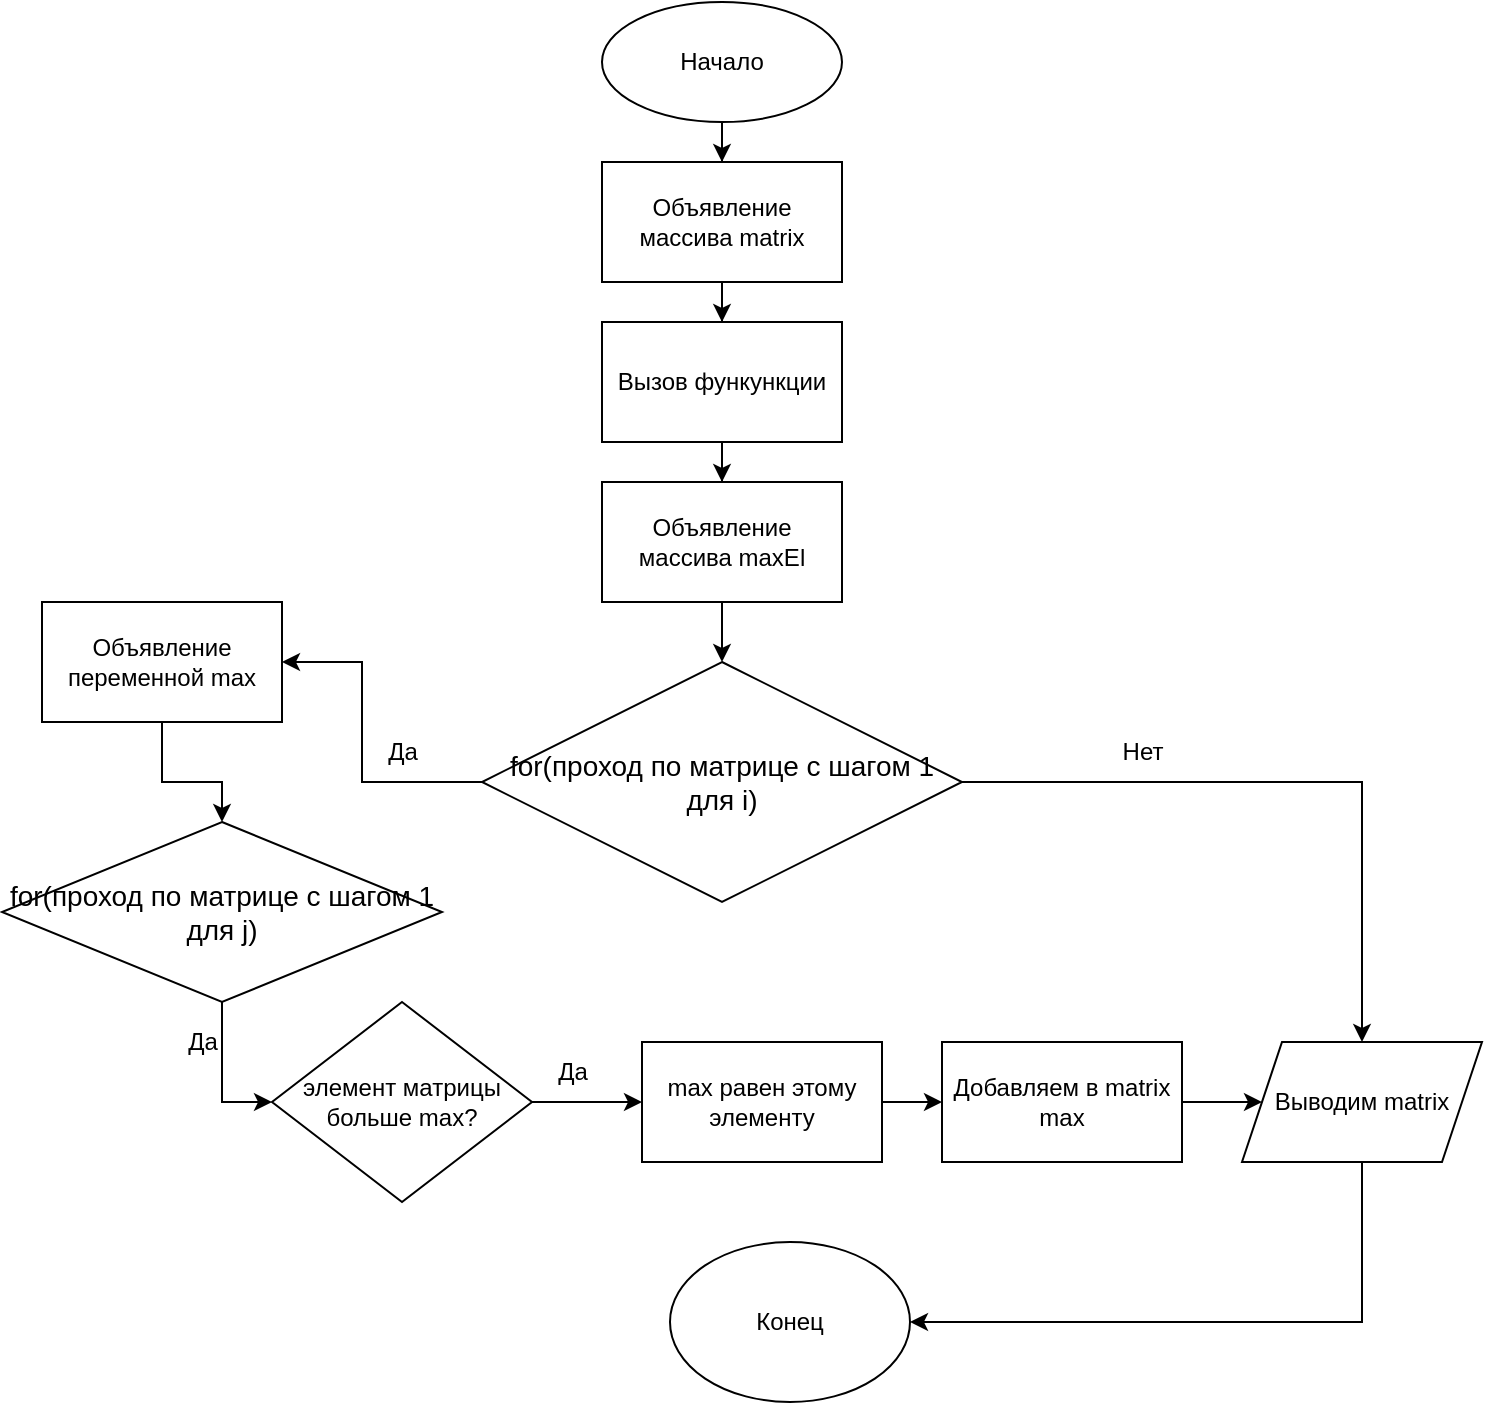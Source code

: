 <mxfile version="24.3.0" type="device">
  <diagram name="Страница — 1" id="xRtBSjoNUeZbobcv-ac9">
    <mxGraphModel dx="1562" dy="845" grid="1" gridSize="10" guides="1" tooltips="1" connect="1" arrows="1" fold="1" page="1" pageScale="1" pageWidth="827" pageHeight="1169" math="0" shadow="0">
      <root>
        <mxCell id="0" />
        <mxCell id="1" parent="0" />
        <mxCell id="_IgkUfCklHSrymLEy4qC-1" value="" style="edgeStyle=orthogonalEdgeStyle;rounded=0;orthogonalLoop=1;jettySize=auto;html=1;" edge="1" parent="1" source="_IgkUfCklHSrymLEy4qC-2" target="_IgkUfCklHSrymLEy4qC-4">
          <mxGeometry relative="1" as="geometry" />
        </mxCell>
        <mxCell id="_IgkUfCklHSrymLEy4qC-2" value="Начало" style="ellipse;whiteSpace=wrap;html=1;" vertex="1" parent="1">
          <mxGeometry x="320" y="50" width="120" height="60" as="geometry" />
        </mxCell>
        <mxCell id="_IgkUfCklHSrymLEy4qC-3" value="" style="edgeStyle=orthogonalEdgeStyle;rounded=0;orthogonalLoop=1;jettySize=auto;html=1;" edge="1" parent="1" source="_IgkUfCklHSrymLEy4qC-4" target="_IgkUfCklHSrymLEy4qC-6">
          <mxGeometry relative="1" as="geometry" />
        </mxCell>
        <mxCell id="_IgkUfCklHSrymLEy4qC-4" value="Объявление массива matrix" style="rounded=0;whiteSpace=wrap;html=1;" vertex="1" parent="1">
          <mxGeometry x="320" y="130" width="120" height="60" as="geometry" />
        </mxCell>
        <mxCell id="_IgkUfCklHSrymLEy4qC-5" value="" style="edgeStyle=orthogonalEdgeStyle;rounded=0;orthogonalLoop=1;jettySize=auto;html=1;" edge="1" parent="1" source="_IgkUfCklHSrymLEy4qC-6" target="_IgkUfCklHSrymLEy4qC-8">
          <mxGeometry relative="1" as="geometry" />
        </mxCell>
        <mxCell id="_IgkUfCklHSrymLEy4qC-6" value="Вызов функункции" style="rounded=0;whiteSpace=wrap;html=1;" vertex="1" parent="1">
          <mxGeometry x="320" y="210" width="120" height="60" as="geometry" />
        </mxCell>
        <mxCell id="_IgkUfCklHSrymLEy4qC-7" value="" style="edgeStyle=orthogonalEdgeStyle;rounded=0;orthogonalLoop=1;jettySize=auto;html=1;" edge="1" parent="1" source="_IgkUfCklHSrymLEy4qC-8" target="_IgkUfCklHSrymLEy4qC-9">
          <mxGeometry relative="1" as="geometry" />
        </mxCell>
        <mxCell id="_IgkUfCklHSrymLEy4qC-8" value="Объявление массива maxEl" style="rounded=0;whiteSpace=wrap;html=1;" vertex="1" parent="1">
          <mxGeometry x="320" y="290" width="120" height="60" as="geometry" />
        </mxCell>
        <mxCell id="_IgkUfCklHSrymLEy4qC-9" value="&lt;span style=&quot;font-size: 14px;&quot;&gt;for(проход по матрице с шагом 1 для i)&lt;/span&gt;" style="rhombus;whiteSpace=wrap;html=1;" vertex="1" parent="1">
          <mxGeometry x="260" y="380" width="240" height="120" as="geometry" />
        </mxCell>
        <mxCell id="_IgkUfCklHSrymLEy4qC-12" value="Да" style="text;html=1;align=center;verticalAlign=middle;resizable=0;points=[];autosize=1;strokeColor=none;fillColor=none;" vertex="1" parent="1">
          <mxGeometry x="200" y="410" width="40" height="30" as="geometry" />
        </mxCell>
        <mxCell id="_IgkUfCklHSrymLEy4qC-13" value="Нет" style="text;html=1;align=center;verticalAlign=middle;resizable=0;points=[];autosize=1;strokeColor=none;fillColor=none;" vertex="1" parent="1">
          <mxGeometry x="570" y="410" width="40" height="30" as="geometry" />
        </mxCell>
        <mxCell id="_IgkUfCklHSrymLEy4qC-15" value="Конец" style="ellipse;whiteSpace=wrap;html=1;" vertex="1" parent="1">
          <mxGeometry x="354" y="670" width="120" height="80" as="geometry" />
        </mxCell>
        <mxCell id="_IgkUfCklHSrymLEy4qC-16" value="&lt;span style=&quot;font-size: 14px;&quot;&gt;for(проход по матрице с шагом 1 для j)&lt;/span&gt;" style="rhombus;whiteSpace=wrap;html=1;" vertex="1" parent="1">
          <mxGeometry x="20" y="460" width="220" height="90" as="geometry" />
        </mxCell>
        <mxCell id="_IgkUfCklHSrymLEy4qC-17" value="" style="endArrow=classic;html=1;rounded=0;exitX=0.5;exitY=1;exitDx=0;exitDy=0;entryX=0;entryY=0.5;entryDx=0;entryDy=0;" edge="1" parent="1" source="_IgkUfCklHSrymLEy4qC-16" target="_IgkUfCklHSrymLEy4qC-37">
          <mxGeometry width="50" height="50" relative="1" as="geometry">
            <mxPoint x="230" y="600" as="sourcePoint" />
            <mxPoint x="140" y="625" as="targetPoint" />
            <Array as="points">
              <mxPoint x="130" y="600" />
            </Array>
          </mxGeometry>
        </mxCell>
        <mxCell id="_IgkUfCklHSrymLEy4qC-18" value="Да" style="text;html=1;align=center;verticalAlign=middle;resizable=0;points=[];autosize=1;strokeColor=none;fillColor=none;" vertex="1" parent="1">
          <mxGeometry x="100" y="555" width="40" height="30" as="geometry" />
        </mxCell>
        <mxCell id="_IgkUfCklHSrymLEy4qC-35" value="Объявление переменной max" style="rounded=0;whiteSpace=wrap;html=1;" vertex="1" parent="1">
          <mxGeometry x="40" y="350" width="120" height="60" as="geometry" />
        </mxCell>
        <mxCell id="_IgkUfCklHSrymLEy4qC-36" value="" style="endArrow=classic;html=1;rounded=0;exitX=0;exitY=0.5;exitDx=0;exitDy=0;entryX=1;entryY=0.5;entryDx=0;entryDy=0;" edge="1" parent="1" source="_IgkUfCklHSrymLEy4qC-9" target="_IgkUfCklHSrymLEy4qC-35">
          <mxGeometry width="50" height="50" relative="1" as="geometry">
            <mxPoint x="190" y="360" as="sourcePoint" />
            <mxPoint x="240" y="310" as="targetPoint" />
            <Array as="points">
              <mxPoint x="200" y="440" />
              <mxPoint x="200" y="380" />
            </Array>
          </mxGeometry>
        </mxCell>
        <mxCell id="_IgkUfCklHSrymLEy4qC-39" value="" style="edgeStyle=orthogonalEdgeStyle;rounded=0;orthogonalLoop=1;jettySize=auto;html=1;" edge="1" parent="1" source="_IgkUfCklHSrymLEy4qC-37" target="_IgkUfCklHSrymLEy4qC-38">
          <mxGeometry relative="1" as="geometry" />
        </mxCell>
        <mxCell id="_IgkUfCklHSrymLEy4qC-37" value="элемент матрицы больше max?" style="rhombus;whiteSpace=wrap;html=1;" vertex="1" parent="1">
          <mxGeometry x="155" y="550" width="130" height="100" as="geometry" />
        </mxCell>
        <mxCell id="_IgkUfCklHSrymLEy4qC-44" value="" style="edgeStyle=orthogonalEdgeStyle;rounded=0;orthogonalLoop=1;jettySize=auto;html=1;" edge="1" parent="1" source="_IgkUfCklHSrymLEy4qC-38" target="_IgkUfCklHSrymLEy4qC-43">
          <mxGeometry relative="1" as="geometry" />
        </mxCell>
        <mxCell id="_IgkUfCklHSrymLEy4qC-38" value="max равен этому элементу" style="rounded=0;whiteSpace=wrap;html=1;" vertex="1" parent="1">
          <mxGeometry x="340" y="570" width="120" height="60" as="geometry" />
        </mxCell>
        <mxCell id="_IgkUfCklHSrymLEy4qC-40" value="" style="endArrow=classic;html=1;rounded=0;exitX=0.5;exitY=1;exitDx=0;exitDy=0;entryX=0.5;entryY=0;entryDx=0;entryDy=0;" edge="1" parent="1" source="_IgkUfCklHSrymLEy4qC-35" target="_IgkUfCklHSrymLEy4qC-16">
          <mxGeometry width="50" height="50" relative="1" as="geometry">
            <mxPoint y="340" as="sourcePoint" />
            <mxPoint x="50" y="290" as="targetPoint" />
            <Array as="points">
              <mxPoint x="100" y="440" />
              <mxPoint x="130" y="440" />
            </Array>
          </mxGeometry>
        </mxCell>
        <mxCell id="_IgkUfCklHSrymLEy4qC-41" value="Да" style="text;html=1;align=center;verticalAlign=middle;resizable=0;points=[];autosize=1;strokeColor=none;fillColor=none;" vertex="1" parent="1">
          <mxGeometry x="285" y="570" width="40" height="30" as="geometry" />
        </mxCell>
        <mxCell id="_IgkUfCklHSrymLEy4qC-47" value="" style="edgeStyle=orthogonalEdgeStyle;rounded=0;orthogonalLoop=1;jettySize=auto;html=1;" edge="1" parent="1" source="_IgkUfCklHSrymLEy4qC-43" target="_IgkUfCklHSrymLEy4qC-46">
          <mxGeometry relative="1" as="geometry" />
        </mxCell>
        <mxCell id="_IgkUfCklHSrymLEy4qC-43" value="Добавляем в matrix max" style="rounded=0;whiteSpace=wrap;html=1;" vertex="1" parent="1">
          <mxGeometry x="490" y="570" width="120" height="60" as="geometry" />
        </mxCell>
        <mxCell id="_IgkUfCklHSrymLEy4qC-46" value="Выводим matrix" style="shape=parallelogram;perimeter=parallelogramPerimeter;whiteSpace=wrap;html=1;fixedSize=1;" vertex="1" parent="1">
          <mxGeometry x="640" y="570" width="120" height="60" as="geometry" />
        </mxCell>
        <mxCell id="_IgkUfCklHSrymLEy4qC-48" value="" style="endArrow=classic;html=1;rounded=0;exitX=1;exitY=0.5;exitDx=0;exitDy=0;entryX=0.5;entryY=0;entryDx=0;entryDy=0;" edge="1" parent="1" source="_IgkUfCklHSrymLEy4qC-9" target="_IgkUfCklHSrymLEy4qC-46">
          <mxGeometry width="50" height="50" relative="1" as="geometry">
            <mxPoint x="560" y="410" as="sourcePoint" />
            <mxPoint x="610" y="360" as="targetPoint" />
            <Array as="points">
              <mxPoint x="700" y="440" />
            </Array>
          </mxGeometry>
        </mxCell>
        <mxCell id="_IgkUfCklHSrymLEy4qC-49" value="" style="endArrow=classic;html=1;rounded=0;exitX=0.5;exitY=1;exitDx=0;exitDy=0;entryX=1;entryY=0.5;entryDx=0;entryDy=0;" edge="1" parent="1" source="_IgkUfCklHSrymLEy4qC-46" target="_IgkUfCklHSrymLEy4qC-15">
          <mxGeometry width="50" height="50" relative="1" as="geometry">
            <mxPoint x="640" y="730" as="sourcePoint" />
            <mxPoint x="690" y="680" as="targetPoint" />
            <Array as="points">
              <mxPoint x="700" y="710" />
            </Array>
          </mxGeometry>
        </mxCell>
      </root>
    </mxGraphModel>
  </diagram>
</mxfile>

